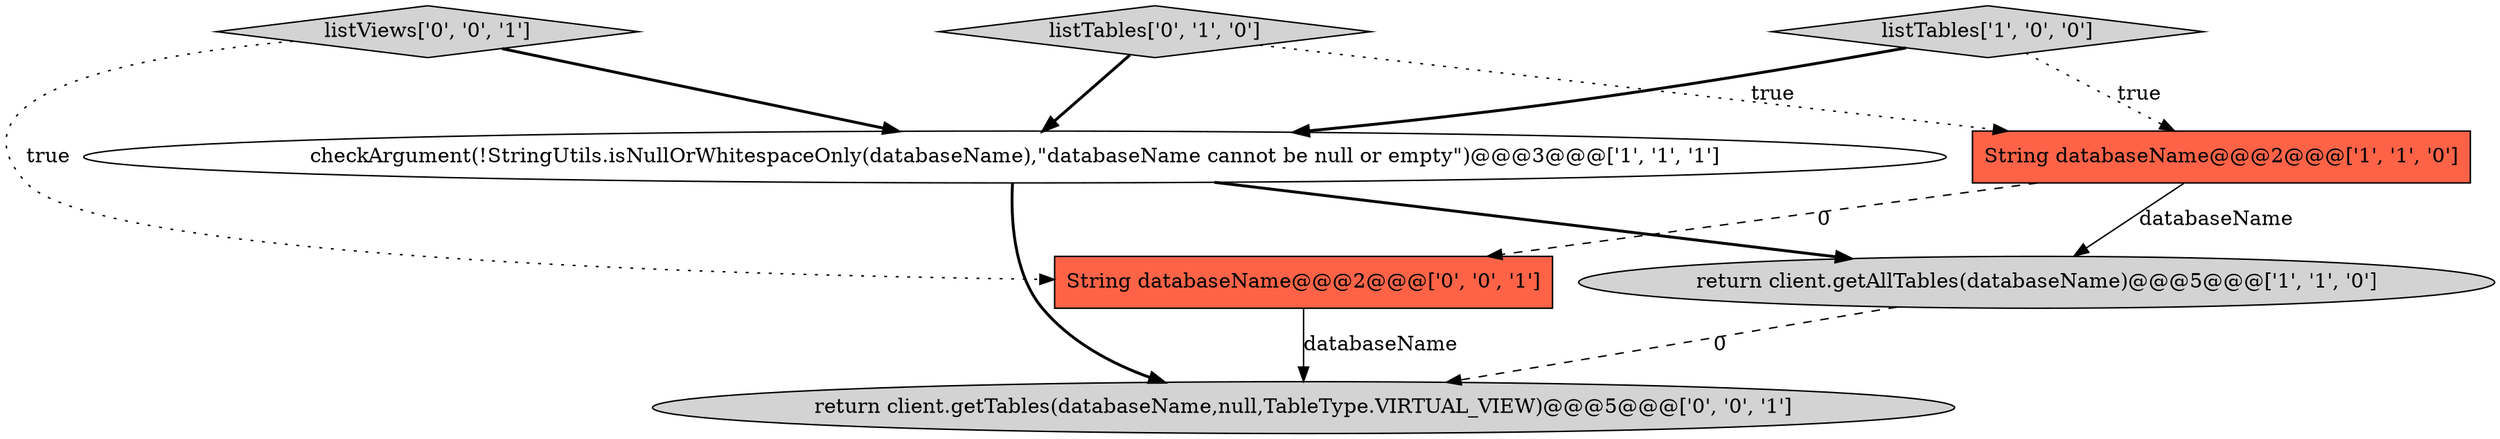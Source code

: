 digraph {
1 [style = filled, label = "String databaseName@@@2@@@['1', '1', '0']", fillcolor = tomato, shape = box image = "AAA0AAABBB1BBB"];
0 [style = filled, label = "listTables['1', '0', '0']", fillcolor = lightgray, shape = diamond image = "AAA0AAABBB1BBB"];
4 [style = filled, label = "listTables['0', '1', '0']", fillcolor = lightgray, shape = diamond image = "AAA0AAABBB2BBB"];
7 [style = filled, label = "listViews['0', '0', '1']", fillcolor = lightgray, shape = diamond image = "AAA0AAABBB3BBB"];
5 [style = filled, label = "return client.getTables(databaseName,null,TableType.VIRTUAL_VIEW)@@@5@@@['0', '0', '1']", fillcolor = lightgray, shape = ellipse image = "AAA0AAABBB3BBB"];
3 [style = filled, label = "checkArgument(!StringUtils.isNullOrWhitespaceOnly(databaseName),\"databaseName cannot be null or empty\")@@@3@@@['1', '1', '1']", fillcolor = white, shape = ellipse image = "AAA0AAABBB1BBB"];
6 [style = filled, label = "String databaseName@@@2@@@['0', '0', '1']", fillcolor = tomato, shape = box image = "AAA0AAABBB3BBB"];
2 [style = filled, label = "return client.getAllTables(databaseName)@@@5@@@['1', '1', '0']", fillcolor = lightgray, shape = ellipse image = "AAA0AAABBB1BBB"];
0->3 [style = bold, label=""];
4->3 [style = bold, label=""];
7->6 [style = dotted, label="true"];
2->5 [style = dashed, label="0"];
3->5 [style = bold, label=""];
3->2 [style = bold, label=""];
4->1 [style = dotted, label="true"];
1->6 [style = dashed, label="0"];
7->3 [style = bold, label=""];
0->1 [style = dotted, label="true"];
6->5 [style = solid, label="databaseName"];
1->2 [style = solid, label="databaseName"];
}
